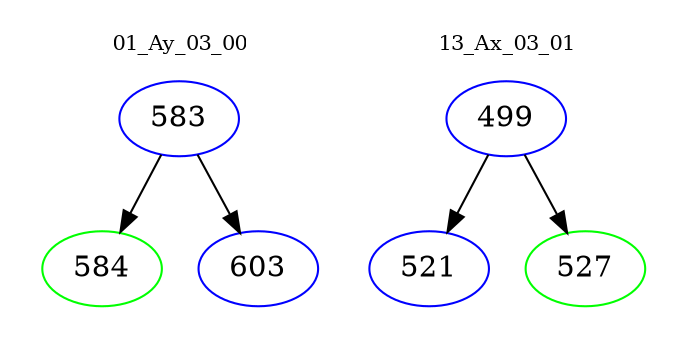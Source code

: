 digraph{
subgraph cluster_0 {
color = white
label = "01_Ay_03_00";
fontsize=10;
T0_583 [label="583", color="blue"]
T0_583 -> T0_584 [color="black"]
T0_584 [label="584", color="green"]
T0_583 -> T0_603 [color="black"]
T0_603 [label="603", color="blue"]
}
subgraph cluster_1 {
color = white
label = "13_Ax_03_01";
fontsize=10;
T1_499 [label="499", color="blue"]
T1_499 -> T1_521 [color="black"]
T1_521 [label="521", color="blue"]
T1_499 -> T1_527 [color="black"]
T1_527 [label="527", color="green"]
}
}
